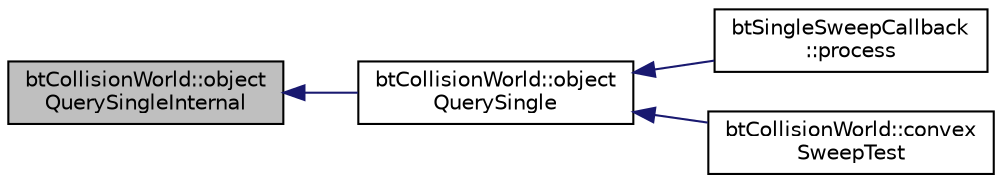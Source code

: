 digraph "btCollisionWorld::objectQuerySingleInternal"
{
  edge [fontname="Helvetica",fontsize="10",labelfontname="Helvetica",labelfontsize="10"];
  node [fontname="Helvetica",fontsize="10",shape=record];
  rankdir="LR";
  Node1 [label="btCollisionWorld::object\lQuerySingleInternal",height=0.2,width=0.4,color="black", fillcolor="grey75", style="filled", fontcolor="black"];
  Node1 -> Node2 [dir="back",color="midnightblue",fontsize="10",style="solid",fontname="Helvetica"];
  Node2 [label="btCollisionWorld::object\lQuerySingle",height=0.2,width=0.4,color="black", fillcolor="white", style="filled",URL="$classbt_collision_world.html#aa63de55ff9451a80c8c825cafd64d9ba",tooltip="objectQuerySingle performs a collision detection query and calls the resultCallback. It is used internally by rayTest. "];
  Node2 -> Node3 [dir="back",color="midnightblue",fontsize="10",style="solid",fontname="Helvetica"];
  Node3 [label="btSingleSweepCallback\l::process",height=0.2,width=0.4,color="black", fillcolor="white", style="filled",URL="$structbt_single_sweep_callback.html#a38b90d239e96c18b3843435976b598fc"];
  Node2 -> Node4 [dir="back",color="midnightblue",fontsize="10",style="solid",fontname="Helvetica"];
  Node4 [label="btCollisionWorld::convex\lSweepTest",height=0.2,width=0.4,color="black", fillcolor="white", style="filled",URL="$classbt_collision_world.html#aeeee096b94a5eb31e8c88a29b6c69d37"];
}

